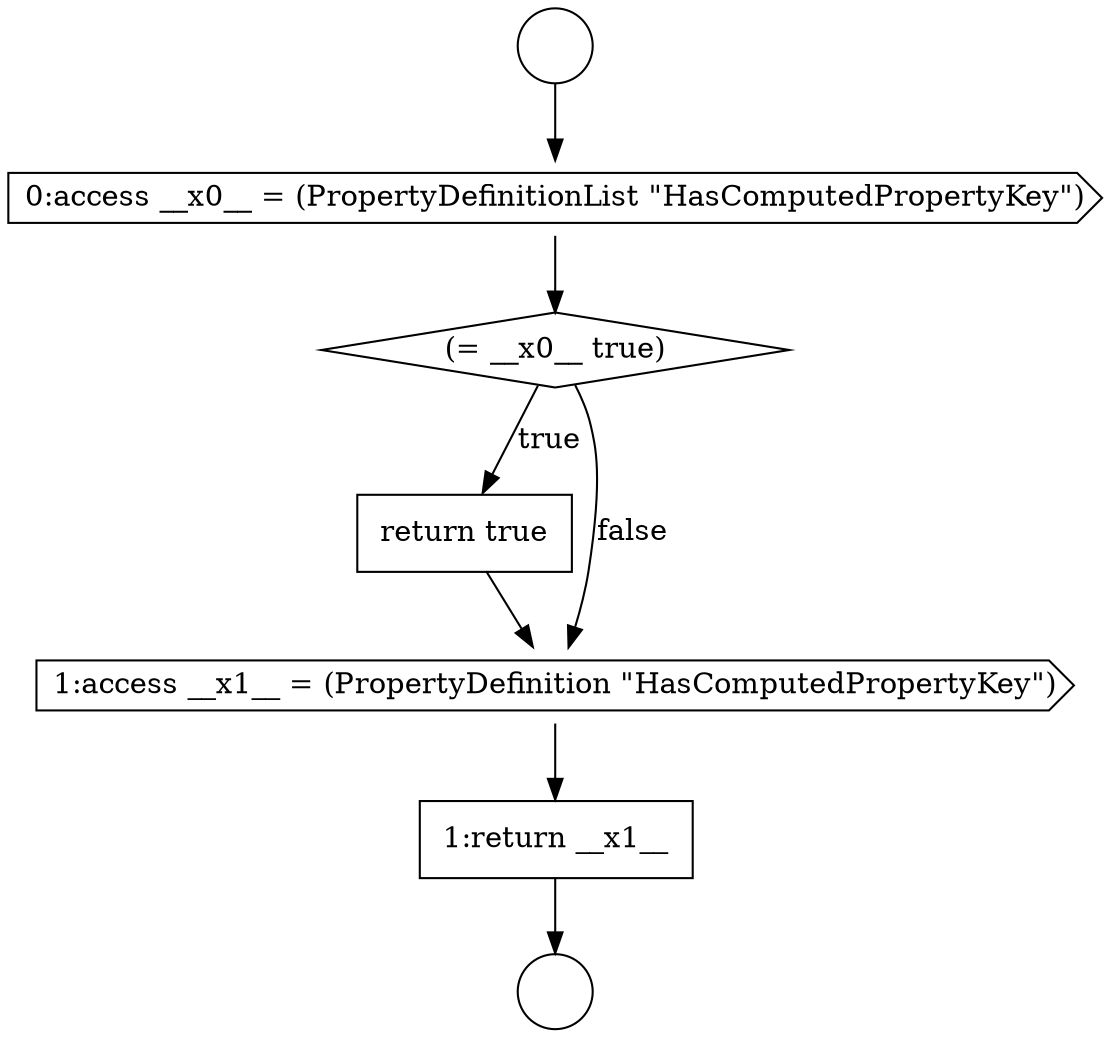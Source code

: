 digraph {
  node3389 [shape=diamond, label=<<font color="black">(= __x0__ true)</font>> color="black" fillcolor="white" style=filled]
  node3386 [shape=circle label=" " color="black" fillcolor="white" style=filled]
  node3390 [shape=none, margin=0, label=<<font color="black">
    <table border="0" cellborder="1" cellspacing="0" cellpadding="10">
      <tr><td align="left">return true</td></tr>
    </table>
  </font>> color="black" fillcolor="white" style=filled]
  node3387 [shape=circle label=" " color="black" fillcolor="white" style=filled]
  node3391 [shape=cds, label=<<font color="black">1:access __x1__ = (PropertyDefinition &quot;HasComputedPropertyKey&quot;)</font>> color="black" fillcolor="white" style=filled]
  node3388 [shape=cds, label=<<font color="black">0:access __x0__ = (PropertyDefinitionList &quot;HasComputedPropertyKey&quot;)</font>> color="black" fillcolor="white" style=filled]
  node3392 [shape=none, margin=0, label=<<font color="black">
    <table border="0" cellborder="1" cellspacing="0" cellpadding="10">
      <tr><td align="left">1:return __x1__</td></tr>
    </table>
  </font>> color="black" fillcolor="white" style=filled]
  node3386 -> node3388 [ color="black"]
  node3392 -> node3387 [ color="black"]
  node3388 -> node3389 [ color="black"]
  node3391 -> node3392 [ color="black"]
  node3389 -> node3390 [label=<<font color="black">true</font>> color="black"]
  node3389 -> node3391 [label=<<font color="black">false</font>> color="black"]
  node3390 -> node3391 [ color="black"]
}
